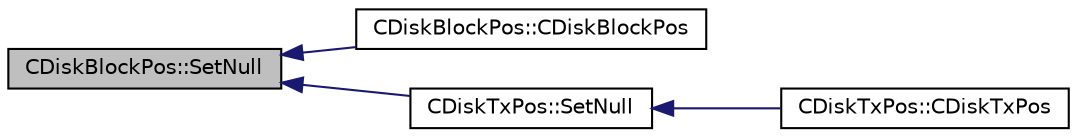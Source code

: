 digraph "CDiskBlockPos::SetNull"
{
  edge [fontname="Helvetica",fontsize="10",labelfontname="Helvetica",labelfontsize="10"];
  node [fontname="Helvetica",fontsize="10",shape=record];
  rankdir="LR";
  Node70 [label="CDiskBlockPos::SetNull",height=0.2,width=0.4,color="black", fillcolor="grey75", style="filled", fontcolor="black"];
  Node70 -> Node71 [dir="back",color="midnightblue",fontsize="10",style="solid",fontname="Helvetica"];
  Node71 [label="CDiskBlockPos::CDiskBlockPos",height=0.2,width=0.4,color="black", fillcolor="white", style="filled",URL="$struct_c_disk_block_pos.html#ac34e46c8bf3256b3eca09f54911cf8bd"];
  Node70 -> Node72 [dir="back",color="midnightblue",fontsize="10",style="solid",fontname="Helvetica"];
  Node72 [label="CDiskTxPos::SetNull",height=0.2,width=0.4,color="black", fillcolor="white", style="filled",URL="$struct_c_disk_tx_pos.html#a22eb47d077f9c355373772eb42853fcf"];
  Node72 -> Node73 [dir="back",color="midnightblue",fontsize="10",style="solid",fontname="Helvetica"];
  Node73 [label="CDiskTxPos::CDiskTxPos",height=0.2,width=0.4,color="black", fillcolor="white", style="filled",URL="$struct_c_disk_tx_pos.html#a2026598d28ffcadfd40452f702bcac46"];
}
